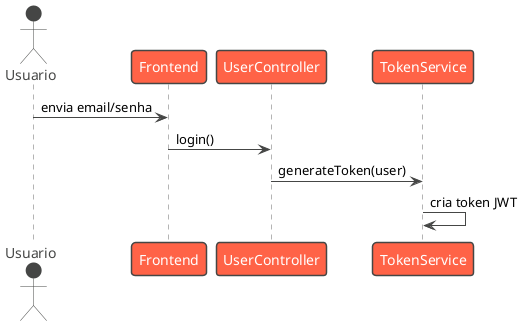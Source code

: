 @startuml
!theme vibrant
actor Usuario
participant "Frontend" as FE
participant "UserController" as UC
participant "TokenService" as TS

Usuario -> FE : envia email/senha
FE -> UC : login()
UC -> TS : generateToken(user)
TS -> TS : cria token JWT
@enduml

